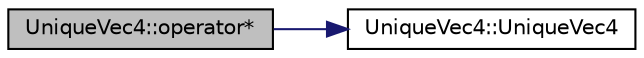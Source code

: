 digraph "UniqueVec4::operator*"
{
 // INTERACTIVE_SVG=YES
 // LATEX_PDF_SIZE
  edge [fontname="Helvetica",fontsize="10",labelfontname="Helvetica",labelfontsize="10"];
  node [fontname="Helvetica",fontsize="10",shape=record];
  rankdir="LR";
  Node1 [label="UniqueVec4::operator*",height=0.2,width=0.4,color="black", fillcolor="grey75", style="filled", fontcolor="black",tooltip=" "];
  Node1 -> Node2 [color="midnightblue",fontsize="10",style="solid",fontname="Helvetica"];
  Node2 [label="UniqueVec4::UniqueVec4",height=0.2,width=0.4,color="black", fillcolor="white", style="filled",URL="$d6/d04/class_unique_vec4.html#a266999086f2036c4a5e7caf173e22a75",tooltip=" "];
}
